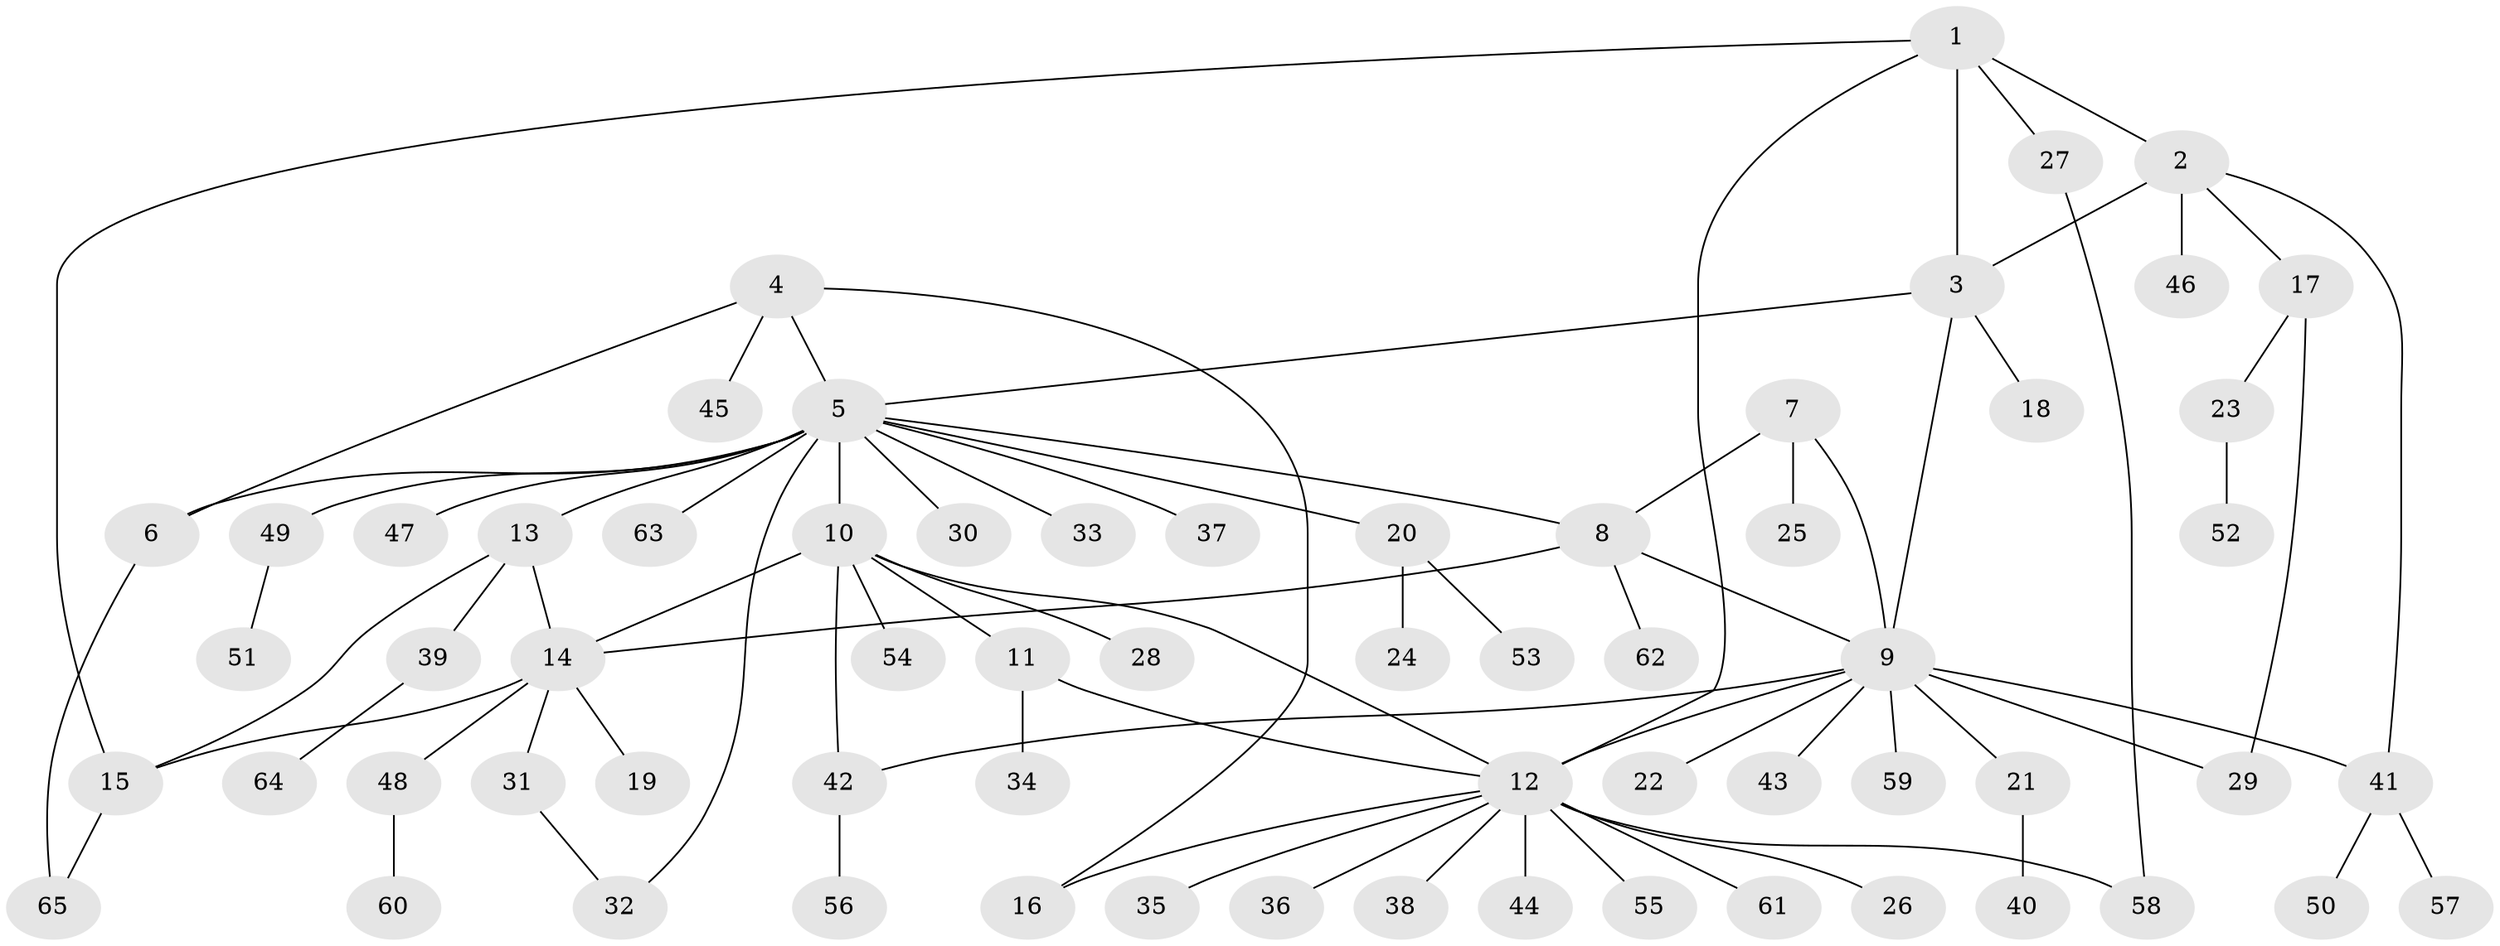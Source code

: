 // coarse degree distribution, {5: 0.06521739130434782, 4: 0.10869565217391304, 10: 0.021739130434782608, 2: 0.21739130434782608, 6: 0.021739130434782608, 3: 0.043478260869565216, 1: 0.4782608695652174, 12: 0.021739130434782608, 13: 0.021739130434782608}
// Generated by graph-tools (version 1.1) at 2025/37/03/04/25 23:37:47]
// undirected, 65 vertices, 82 edges
graph export_dot {
  node [color=gray90,style=filled];
  1;
  2;
  3;
  4;
  5;
  6;
  7;
  8;
  9;
  10;
  11;
  12;
  13;
  14;
  15;
  16;
  17;
  18;
  19;
  20;
  21;
  22;
  23;
  24;
  25;
  26;
  27;
  28;
  29;
  30;
  31;
  32;
  33;
  34;
  35;
  36;
  37;
  38;
  39;
  40;
  41;
  42;
  43;
  44;
  45;
  46;
  47;
  48;
  49;
  50;
  51;
  52;
  53;
  54;
  55;
  56;
  57;
  58;
  59;
  60;
  61;
  62;
  63;
  64;
  65;
  1 -- 2;
  1 -- 3;
  1 -- 12;
  1 -- 15;
  1 -- 27;
  2 -- 3;
  2 -- 17;
  2 -- 41;
  2 -- 46;
  3 -- 5;
  3 -- 9;
  3 -- 18;
  4 -- 5;
  4 -- 6;
  4 -- 16;
  4 -- 45;
  5 -- 6;
  5 -- 8;
  5 -- 10;
  5 -- 13;
  5 -- 20;
  5 -- 30;
  5 -- 32;
  5 -- 33;
  5 -- 37;
  5 -- 47;
  5 -- 49;
  5 -- 63;
  6 -- 65;
  7 -- 8;
  7 -- 9;
  7 -- 25;
  8 -- 9;
  8 -- 14;
  8 -- 62;
  9 -- 12;
  9 -- 21;
  9 -- 22;
  9 -- 29;
  9 -- 41;
  9 -- 42;
  9 -- 43;
  9 -- 59;
  10 -- 11;
  10 -- 12;
  10 -- 14;
  10 -- 28;
  10 -- 42;
  10 -- 54;
  11 -- 12;
  11 -- 34;
  12 -- 16;
  12 -- 26;
  12 -- 35;
  12 -- 36;
  12 -- 38;
  12 -- 44;
  12 -- 55;
  12 -- 58;
  12 -- 61;
  13 -- 14;
  13 -- 15;
  13 -- 39;
  14 -- 15;
  14 -- 19;
  14 -- 31;
  14 -- 48;
  15 -- 65;
  17 -- 23;
  17 -- 29;
  20 -- 24;
  20 -- 53;
  21 -- 40;
  23 -- 52;
  27 -- 58;
  31 -- 32;
  39 -- 64;
  41 -- 50;
  41 -- 57;
  42 -- 56;
  48 -- 60;
  49 -- 51;
}
